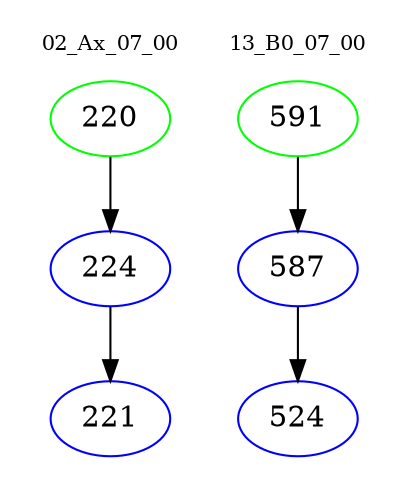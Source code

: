 digraph{
subgraph cluster_0 {
color = white
label = "02_Ax_07_00";
fontsize=10;
T0_220 [label="220", color="green"]
T0_220 -> T0_224 [color="black"]
T0_224 [label="224", color="blue"]
T0_224 -> T0_221 [color="black"]
T0_221 [label="221", color="blue"]
}
subgraph cluster_1 {
color = white
label = "13_B0_07_00";
fontsize=10;
T1_591 [label="591", color="green"]
T1_591 -> T1_587 [color="black"]
T1_587 [label="587", color="blue"]
T1_587 -> T1_524 [color="black"]
T1_524 [label="524", color="blue"]
}
}

